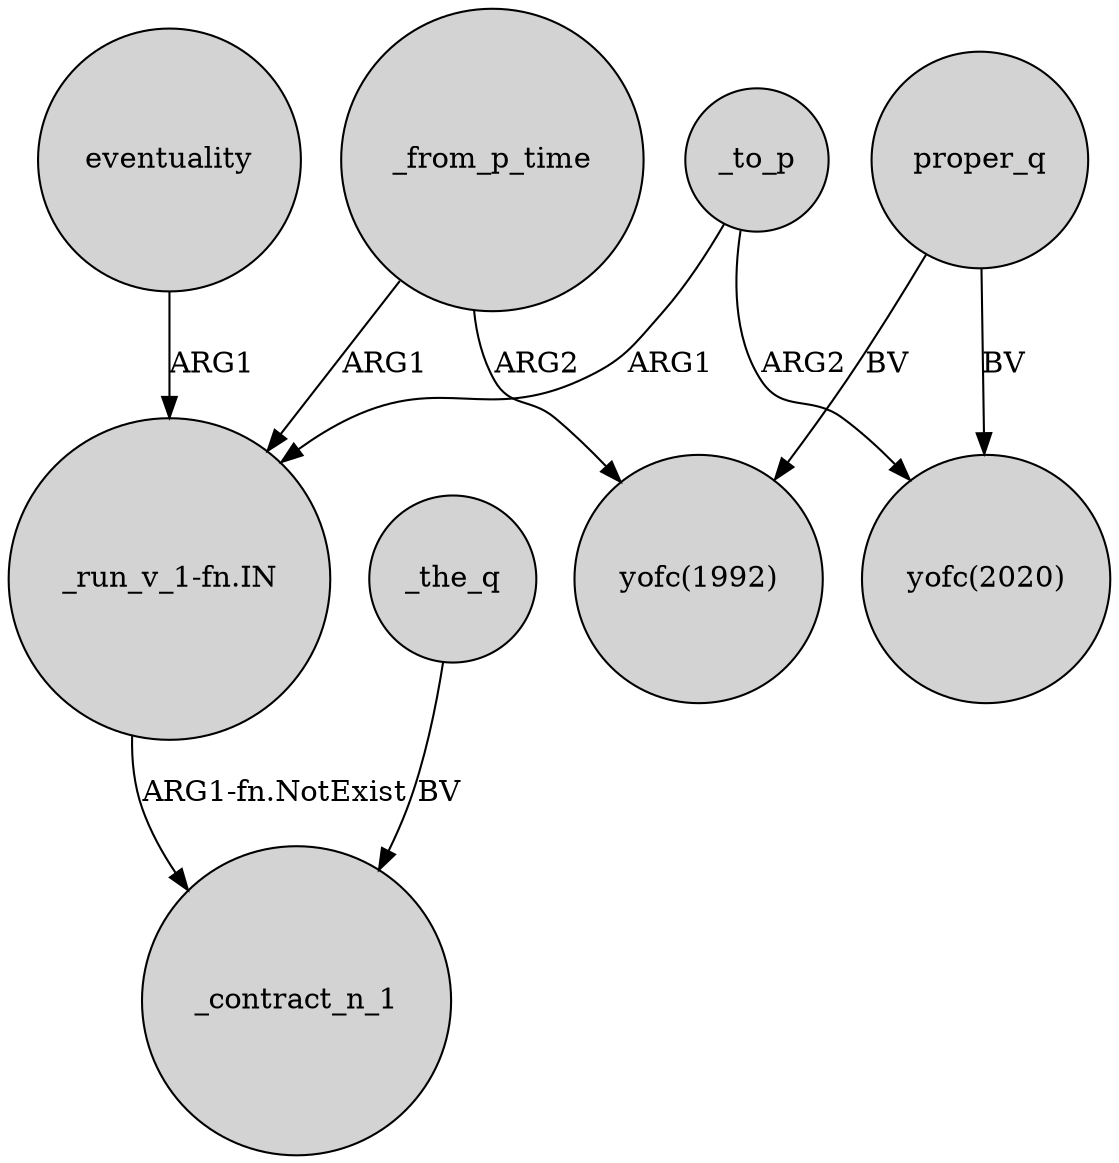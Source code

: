 digraph {
	node [shape=circle style=filled]
	_from_p_time -> "_run_v_1-fn.IN" [label=ARG1]
	_to_p -> "yofc(2020)" [label=ARG2]
	_the_q -> _contract_n_1 [label=BV]
	eventuality -> "_run_v_1-fn.IN" [label=ARG1]
	proper_q -> "yofc(2020)" [label=BV]
	"_run_v_1-fn.IN" -> _contract_n_1 [label="ARG1-fn.NotExist"]
	_to_p -> "_run_v_1-fn.IN" [label=ARG1]
	_from_p_time -> "yofc(1992)" [label=ARG2]
	proper_q -> "yofc(1992)" [label=BV]
}
